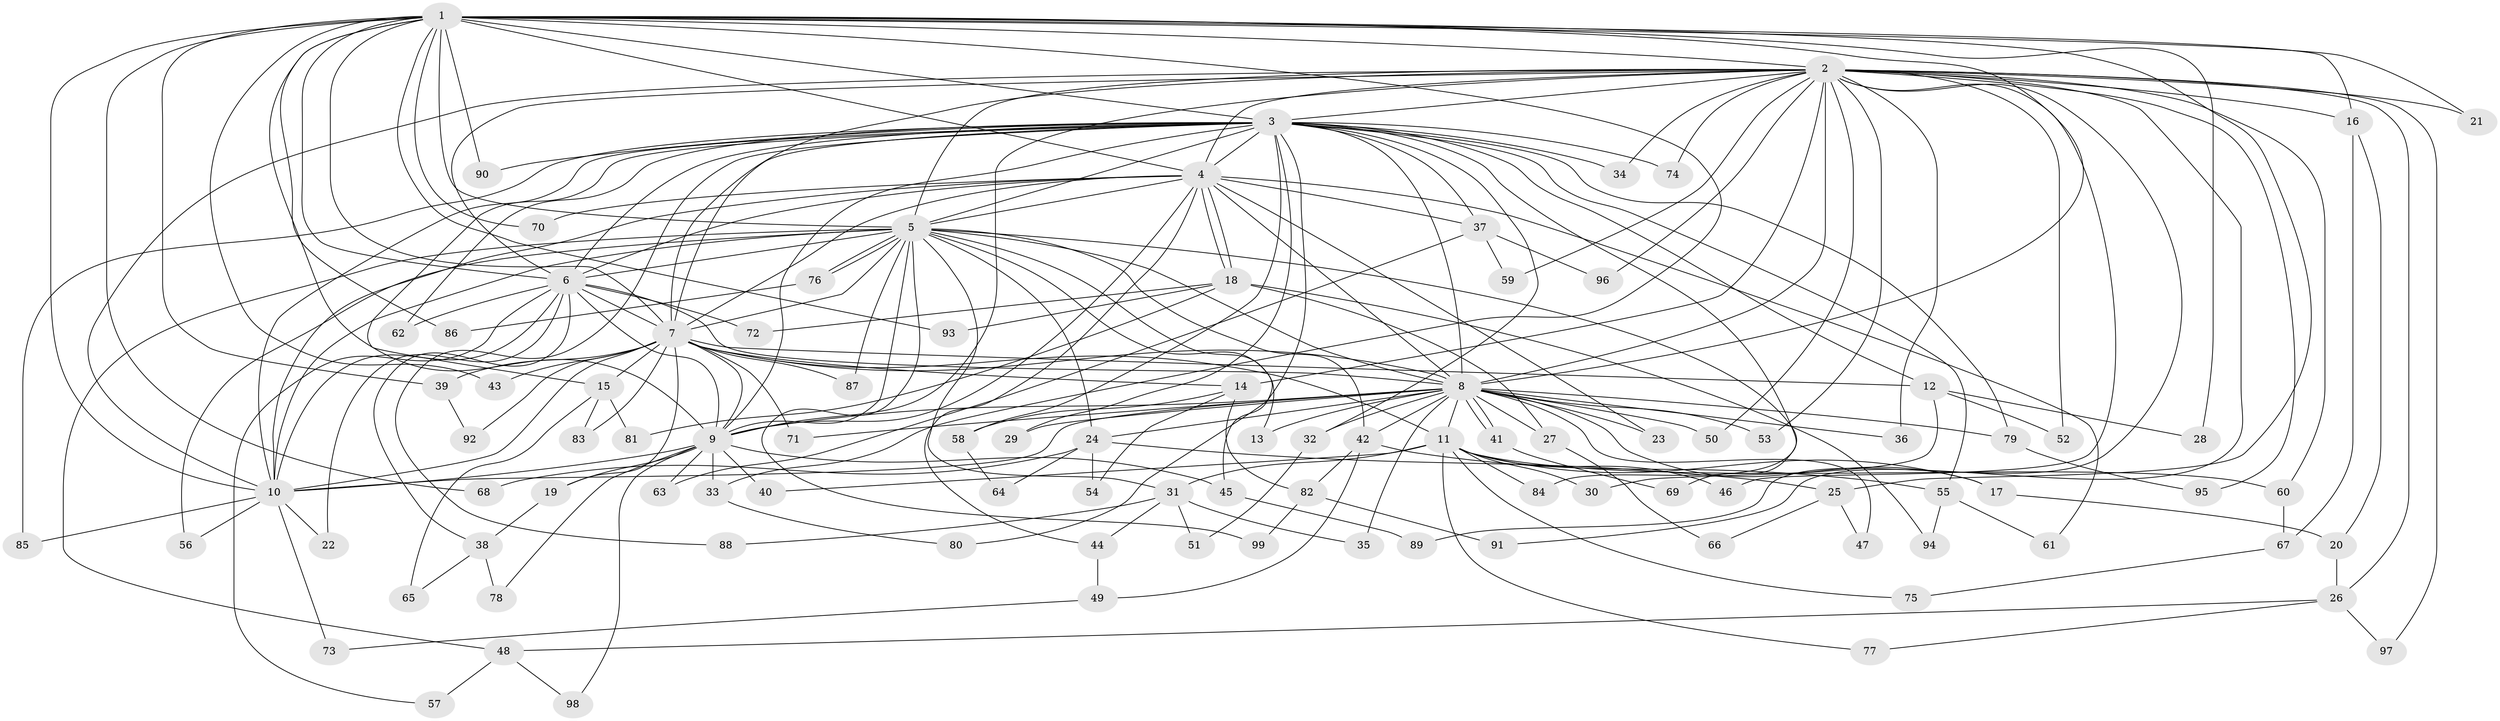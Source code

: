 // Generated by graph-tools (version 1.1) at 2025/25/03/09/25 03:25:47]
// undirected, 99 vertices, 223 edges
graph export_dot {
graph [start="1"]
  node [color=gray90,style=filled];
  1;
  2;
  3;
  4;
  5;
  6;
  7;
  8;
  9;
  10;
  11;
  12;
  13;
  14;
  15;
  16;
  17;
  18;
  19;
  20;
  21;
  22;
  23;
  24;
  25;
  26;
  27;
  28;
  29;
  30;
  31;
  32;
  33;
  34;
  35;
  36;
  37;
  38;
  39;
  40;
  41;
  42;
  43;
  44;
  45;
  46;
  47;
  48;
  49;
  50;
  51;
  52;
  53;
  54;
  55;
  56;
  57;
  58;
  59;
  60;
  61;
  62;
  63;
  64;
  65;
  66;
  67;
  68;
  69;
  70;
  71;
  72;
  73;
  74;
  75;
  76;
  77;
  78;
  79;
  80;
  81;
  82;
  83;
  84;
  85;
  86;
  87;
  88;
  89;
  90;
  91;
  92;
  93;
  94;
  95;
  96;
  97;
  98;
  99;
  1 -- 2;
  1 -- 3;
  1 -- 4;
  1 -- 5;
  1 -- 6;
  1 -- 7;
  1 -- 8;
  1 -- 9;
  1 -- 10;
  1 -- 16;
  1 -- 21;
  1 -- 25;
  1 -- 28;
  1 -- 33;
  1 -- 39;
  1 -- 43;
  1 -- 68;
  1 -- 70;
  1 -- 86;
  1 -- 90;
  1 -- 93;
  2 -- 3;
  2 -- 4;
  2 -- 5;
  2 -- 6;
  2 -- 7;
  2 -- 8;
  2 -- 9;
  2 -- 10;
  2 -- 14;
  2 -- 16;
  2 -- 21;
  2 -- 26;
  2 -- 34;
  2 -- 36;
  2 -- 46;
  2 -- 50;
  2 -- 52;
  2 -- 53;
  2 -- 59;
  2 -- 60;
  2 -- 74;
  2 -- 89;
  2 -- 91;
  2 -- 95;
  2 -- 96;
  2 -- 97;
  3 -- 4;
  3 -- 5;
  3 -- 6;
  3 -- 7;
  3 -- 8;
  3 -- 9;
  3 -- 10;
  3 -- 12;
  3 -- 15;
  3 -- 29;
  3 -- 32;
  3 -- 34;
  3 -- 37;
  3 -- 55;
  3 -- 58;
  3 -- 62;
  3 -- 74;
  3 -- 79;
  3 -- 80;
  3 -- 84;
  3 -- 85;
  3 -- 88;
  3 -- 90;
  4 -- 5;
  4 -- 6;
  4 -- 7;
  4 -- 8;
  4 -- 9;
  4 -- 10;
  4 -- 18;
  4 -- 18;
  4 -- 23;
  4 -- 37;
  4 -- 44;
  4 -- 61;
  4 -- 70;
  5 -- 6;
  5 -- 7;
  5 -- 8;
  5 -- 9;
  5 -- 10;
  5 -- 13;
  5 -- 24;
  5 -- 31;
  5 -- 42;
  5 -- 45;
  5 -- 48;
  5 -- 56;
  5 -- 69;
  5 -- 76;
  5 -- 76;
  5 -- 87;
  5 -- 99;
  6 -- 7;
  6 -- 8;
  6 -- 9;
  6 -- 10;
  6 -- 22;
  6 -- 38;
  6 -- 57;
  6 -- 62;
  6 -- 72;
  7 -- 8;
  7 -- 9;
  7 -- 10;
  7 -- 11;
  7 -- 12;
  7 -- 14;
  7 -- 15;
  7 -- 19;
  7 -- 39;
  7 -- 43;
  7 -- 71;
  7 -- 83;
  7 -- 87;
  7 -- 92;
  8 -- 9;
  8 -- 10;
  8 -- 11;
  8 -- 13;
  8 -- 17;
  8 -- 23;
  8 -- 24;
  8 -- 27;
  8 -- 29;
  8 -- 32;
  8 -- 35;
  8 -- 36;
  8 -- 41;
  8 -- 41;
  8 -- 42;
  8 -- 47;
  8 -- 50;
  8 -- 53;
  8 -- 71;
  8 -- 79;
  9 -- 10;
  9 -- 19;
  9 -- 33;
  9 -- 40;
  9 -- 45;
  9 -- 63;
  9 -- 78;
  9 -- 98;
  10 -- 22;
  10 -- 56;
  10 -- 73;
  10 -- 85;
  11 -- 17;
  11 -- 30;
  11 -- 31;
  11 -- 40;
  11 -- 46;
  11 -- 60;
  11 -- 75;
  11 -- 77;
  11 -- 84;
  12 -- 28;
  12 -- 30;
  12 -- 52;
  14 -- 54;
  14 -- 58;
  14 -- 82;
  15 -- 65;
  15 -- 81;
  15 -- 83;
  16 -- 20;
  16 -- 67;
  17 -- 20;
  18 -- 27;
  18 -- 72;
  18 -- 81;
  18 -- 93;
  18 -- 94;
  19 -- 38;
  20 -- 26;
  24 -- 25;
  24 -- 54;
  24 -- 64;
  24 -- 68;
  25 -- 47;
  25 -- 66;
  26 -- 48;
  26 -- 77;
  26 -- 97;
  27 -- 66;
  31 -- 35;
  31 -- 44;
  31 -- 51;
  31 -- 88;
  32 -- 51;
  33 -- 80;
  37 -- 59;
  37 -- 63;
  37 -- 96;
  38 -- 65;
  38 -- 78;
  39 -- 92;
  41 -- 69;
  42 -- 49;
  42 -- 55;
  42 -- 82;
  44 -- 49;
  45 -- 89;
  48 -- 57;
  48 -- 98;
  49 -- 73;
  55 -- 61;
  55 -- 94;
  58 -- 64;
  60 -- 67;
  67 -- 75;
  76 -- 86;
  79 -- 95;
  82 -- 91;
  82 -- 99;
}
